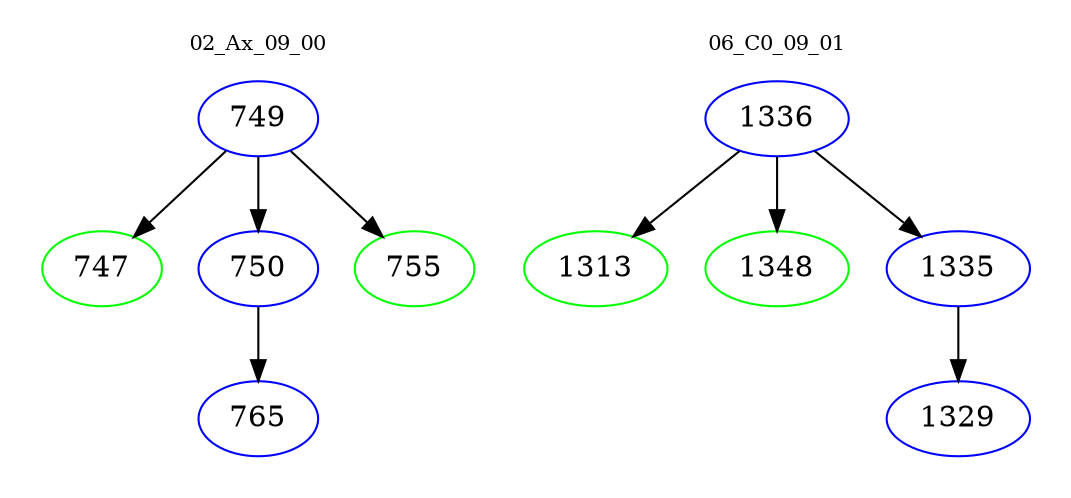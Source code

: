 digraph{
subgraph cluster_0 {
color = white
label = "02_Ax_09_00";
fontsize=10;
T0_749 [label="749", color="blue"]
T0_749 -> T0_747 [color="black"]
T0_747 [label="747", color="green"]
T0_749 -> T0_750 [color="black"]
T0_750 [label="750", color="blue"]
T0_750 -> T0_765 [color="black"]
T0_765 [label="765", color="blue"]
T0_749 -> T0_755 [color="black"]
T0_755 [label="755", color="green"]
}
subgraph cluster_1 {
color = white
label = "06_C0_09_01";
fontsize=10;
T1_1336 [label="1336", color="blue"]
T1_1336 -> T1_1313 [color="black"]
T1_1313 [label="1313", color="green"]
T1_1336 -> T1_1348 [color="black"]
T1_1348 [label="1348", color="green"]
T1_1336 -> T1_1335 [color="black"]
T1_1335 [label="1335", color="blue"]
T1_1335 -> T1_1329 [color="black"]
T1_1329 [label="1329", color="blue"]
}
}
